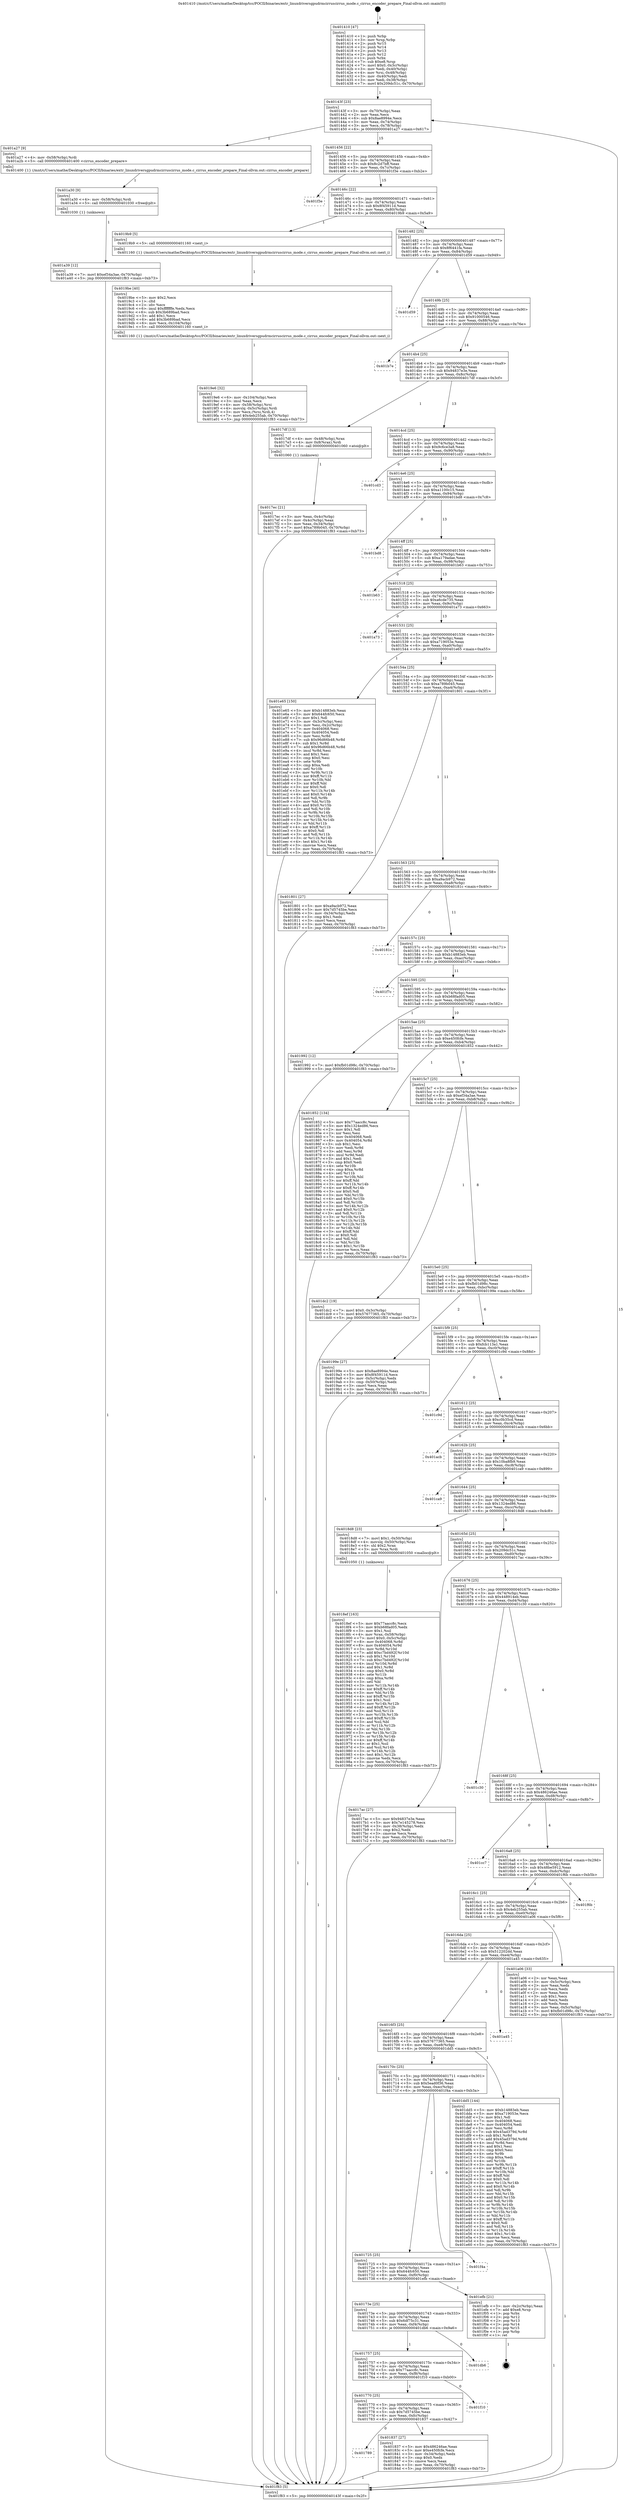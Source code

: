 digraph "0x401410" {
  label = "0x401410 (/mnt/c/Users/mathe/Desktop/tcc/POCII/binaries/extr_linuxdriversgpudrmcirruscirrus_mode.c_cirrus_encoder_prepare_Final-ollvm.out::main(0))"
  labelloc = "t"
  node[shape=record]

  Entry [label="",width=0.3,height=0.3,shape=circle,fillcolor=black,style=filled]
  "0x40143f" [label="{
     0x40143f [23]\l
     | [instrs]\l
     &nbsp;&nbsp;0x40143f \<+3\>: mov -0x70(%rbp),%eax\l
     &nbsp;&nbsp;0x401442 \<+2\>: mov %eax,%ecx\l
     &nbsp;&nbsp;0x401444 \<+6\>: sub $0x8ae8994e,%ecx\l
     &nbsp;&nbsp;0x40144a \<+3\>: mov %eax,-0x74(%rbp)\l
     &nbsp;&nbsp;0x40144d \<+3\>: mov %ecx,-0x78(%rbp)\l
     &nbsp;&nbsp;0x401450 \<+6\>: je 0000000000401a27 \<main+0x617\>\l
  }"]
  "0x401a27" [label="{
     0x401a27 [9]\l
     | [instrs]\l
     &nbsp;&nbsp;0x401a27 \<+4\>: mov -0x58(%rbp),%rdi\l
     &nbsp;&nbsp;0x401a2b \<+5\>: call 0000000000401400 \<cirrus_encoder_prepare\>\l
     | [calls]\l
     &nbsp;&nbsp;0x401400 \{1\} (/mnt/c/Users/mathe/Desktop/tcc/POCII/binaries/extr_linuxdriversgpudrmcirruscirrus_mode.c_cirrus_encoder_prepare_Final-ollvm.out::cirrus_encoder_prepare)\l
  }"]
  "0x401456" [label="{
     0x401456 [22]\l
     | [instrs]\l
     &nbsp;&nbsp;0x401456 \<+5\>: jmp 000000000040145b \<main+0x4b\>\l
     &nbsp;&nbsp;0x40145b \<+3\>: mov -0x74(%rbp),%eax\l
     &nbsp;&nbsp;0x40145e \<+5\>: sub $0x8c2d7bff,%eax\l
     &nbsp;&nbsp;0x401463 \<+3\>: mov %eax,-0x7c(%rbp)\l
     &nbsp;&nbsp;0x401466 \<+6\>: je 0000000000401f3e \<main+0xb2e\>\l
  }"]
  Exit [label="",width=0.3,height=0.3,shape=circle,fillcolor=black,style=filled,peripheries=2]
  "0x401f3e" [label="{
     0x401f3e\l
  }", style=dashed]
  "0x40146c" [label="{
     0x40146c [22]\l
     | [instrs]\l
     &nbsp;&nbsp;0x40146c \<+5\>: jmp 0000000000401471 \<main+0x61\>\l
     &nbsp;&nbsp;0x401471 \<+3\>: mov -0x74(%rbp),%eax\l
     &nbsp;&nbsp;0x401474 \<+5\>: sub $0x8f45911d,%eax\l
     &nbsp;&nbsp;0x401479 \<+3\>: mov %eax,-0x80(%rbp)\l
     &nbsp;&nbsp;0x40147c \<+6\>: je 00000000004019b9 \<main+0x5a9\>\l
  }"]
  "0x401a39" [label="{
     0x401a39 [12]\l
     | [instrs]\l
     &nbsp;&nbsp;0x401a39 \<+7\>: movl $0xef34a3ae,-0x70(%rbp)\l
     &nbsp;&nbsp;0x401a40 \<+5\>: jmp 0000000000401f83 \<main+0xb73\>\l
  }"]
  "0x4019b9" [label="{
     0x4019b9 [5]\l
     | [instrs]\l
     &nbsp;&nbsp;0x4019b9 \<+5\>: call 0000000000401160 \<next_i\>\l
     | [calls]\l
     &nbsp;&nbsp;0x401160 \{1\} (/mnt/c/Users/mathe/Desktop/tcc/POCII/binaries/extr_linuxdriversgpudrmcirruscirrus_mode.c_cirrus_encoder_prepare_Final-ollvm.out::next_i)\l
  }"]
  "0x401482" [label="{
     0x401482 [25]\l
     | [instrs]\l
     &nbsp;&nbsp;0x401482 \<+5\>: jmp 0000000000401487 \<main+0x77\>\l
     &nbsp;&nbsp;0x401487 \<+3\>: mov -0x74(%rbp),%eax\l
     &nbsp;&nbsp;0x40148a \<+5\>: sub $0x8f6441fa,%eax\l
     &nbsp;&nbsp;0x40148f \<+6\>: mov %eax,-0x84(%rbp)\l
     &nbsp;&nbsp;0x401495 \<+6\>: je 0000000000401d59 \<main+0x949\>\l
  }"]
  "0x401a30" [label="{
     0x401a30 [9]\l
     | [instrs]\l
     &nbsp;&nbsp;0x401a30 \<+4\>: mov -0x58(%rbp),%rdi\l
     &nbsp;&nbsp;0x401a34 \<+5\>: call 0000000000401030 \<free@plt\>\l
     | [calls]\l
     &nbsp;&nbsp;0x401030 \{1\} (unknown)\l
  }"]
  "0x401d59" [label="{
     0x401d59\l
  }", style=dashed]
  "0x40149b" [label="{
     0x40149b [25]\l
     | [instrs]\l
     &nbsp;&nbsp;0x40149b \<+5\>: jmp 00000000004014a0 \<main+0x90\>\l
     &nbsp;&nbsp;0x4014a0 \<+3\>: mov -0x74(%rbp),%eax\l
     &nbsp;&nbsp;0x4014a3 \<+5\>: sub $0x91000546,%eax\l
     &nbsp;&nbsp;0x4014a8 \<+6\>: mov %eax,-0x88(%rbp)\l
     &nbsp;&nbsp;0x4014ae \<+6\>: je 0000000000401b7e \<main+0x76e\>\l
  }"]
  "0x4019e6" [label="{
     0x4019e6 [32]\l
     | [instrs]\l
     &nbsp;&nbsp;0x4019e6 \<+6\>: mov -0x104(%rbp),%ecx\l
     &nbsp;&nbsp;0x4019ec \<+3\>: imul %eax,%ecx\l
     &nbsp;&nbsp;0x4019ef \<+4\>: mov -0x58(%rbp),%rsi\l
     &nbsp;&nbsp;0x4019f3 \<+4\>: movslq -0x5c(%rbp),%rdi\l
     &nbsp;&nbsp;0x4019f7 \<+3\>: mov %ecx,(%rsi,%rdi,4)\l
     &nbsp;&nbsp;0x4019fa \<+7\>: movl $0x4eb255ab,-0x70(%rbp)\l
     &nbsp;&nbsp;0x401a01 \<+5\>: jmp 0000000000401f83 \<main+0xb73\>\l
  }"]
  "0x401b7e" [label="{
     0x401b7e\l
  }", style=dashed]
  "0x4014b4" [label="{
     0x4014b4 [25]\l
     | [instrs]\l
     &nbsp;&nbsp;0x4014b4 \<+5\>: jmp 00000000004014b9 \<main+0xa9\>\l
     &nbsp;&nbsp;0x4014b9 \<+3\>: mov -0x74(%rbp),%eax\l
     &nbsp;&nbsp;0x4014bc \<+5\>: sub $0x94837e3e,%eax\l
     &nbsp;&nbsp;0x4014c1 \<+6\>: mov %eax,-0x8c(%rbp)\l
     &nbsp;&nbsp;0x4014c7 \<+6\>: je 00000000004017df \<main+0x3cf\>\l
  }"]
  "0x4019be" [label="{
     0x4019be [40]\l
     | [instrs]\l
     &nbsp;&nbsp;0x4019be \<+5\>: mov $0x2,%ecx\l
     &nbsp;&nbsp;0x4019c3 \<+1\>: cltd\l
     &nbsp;&nbsp;0x4019c4 \<+2\>: idiv %ecx\l
     &nbsp;&nbsp;0x4019c6 \<+6\>: imul $0xfffffffe,%edx,%ecx\l
     &nbsp;&nbsp;0x4019cc \<+6\>: sub $0x3b689bad,%ecx\l
     &nbsp;&nbsp;0x4019d2 \<+3\>: add $0x1,%ecx\l
     &nbsp;&nbsp;0x4019d5 \<+6\>: add $0x3b689bad,%ecx\l
     &nbsp;&nbsp;0x4019db \<+6\>: mov %ecx,-0x104(%rbp)\l
     &nbsp;&nbsp;0x4019e1 \<+5\>: call 0000000000401160 \<next_i\>\l
     | [calls]\l
     &nbsp;&nbsp;0x401160 \{1\} (/mnt/c/Users/mathe/Desktop/tcc/POCII/binaries/extr_linuxdriversgpudrmcirruscirrus_mode.c_cirrus_encoder_prepare_Final-ollvm.out::next_i)\l
  }"]
  "0x4017df" [label="{
     0x4017df [13]\l
     | [instrs]\l
     &nbsp;&nbsp;0x4017df \<+4\>: mov -0x48(%rbp),%rax\l
     &nbsp;&nbsp;0x4017e3 \<+4\>: mov 0x8(%rax),%rdi\l
     &nbsp;&nbsp;0x4017e7 \<+5\>: call 0000000000401060 \<atoi@plt\>\l
     | [calls]\l
     &nbsp;&nbsp;0x401060 \{1\} (unknown)\l
  }"]
  "0x4014cd" [label="{
     0x4014cd [25]\l
     | [instrs]\l
     &nbsp;&nbsp;0x4014cd \<+5\>: jmp 00000000004014d2 \<main+0xc2\>\l
     &nbsp;&nbsp;0x4014d2 \<+3\>: mov -0x74(%rbp),%eax\l
     &nbsp;&nbsp;0x4014d5 \<+5\>: sub $0x9c6ce3a8,%eax\l
     &nbsp;&nbsp;0x4014da \<+6\>: mov %eax,-0x90(%rbp)\l
     &nbsp;&nbsp;0x4014e0 \<+6\>: je 0000000000401cd3 \<main+0x8c3\>\l
  }"]
  "0x4018ef" [label="{
     0x4018ef [163]\l
     | [instrs]\l
     &nbsp;&nbsp;0x4018ef \<+5\>: mov $0x77aacc8c,%ecx\l
     &nbsp;&nbsp;0x4018f4 \<+5\>: mov $0xb68fad05,%edx\l
     &nbsp;&nbsp;0x4018f9 \<+3\>: mov $0x1,%sil\l
     &nbsp;&nbsp;0x4018fc \<+4\>: mov %rax,-0x58(%rbp)\l
     &nbsp;&nbsp;0x401900 \<+7\>: movl $0x0,-0x5c(%rbp)\l
     &nbsp;&nbsp;0x401907 \<+8\>: mov 0x404068,%r8d\l
     &nbsp;&nbsp;0x40190f \<+8\>: mov 0x404054,%r9d\l
     &nbsp;&nbsp;0x401917 \<+3\>: mov %r8d,%r10d\l
     &nbsp;&nbsp;0x40191a \<+7\>: add $0xc7bd492f,%r10d\l
     &nbsp;&nbsp;0x401921 \<+4\>: sub $0x1,%r10d\l
     &nbsp;&nbsp;0x401925 \<+7\>: sub $0xc7bd492f,%r10d\l
     &nbsp;&nbsp;0x40192c \<+4\>: imul %r10d,%r8d\l
     &nbsp;&nbsp;0x401930 \<+4\>: and $0x1,%r8d\l
     &nbsp;&nbsp;0x401934 \<+4\>: cmp $0x0,%r8d\l
     &nbsp;&nbsp;0x401938 \<+4\>: sete %r11b\l
     &nbsp;&nbsp;0x40193c \<+4\>: cmp $0xa,%r9d\l
     &nbsp;&nbsp;0x401940 \<+3\>: setl %bl\l
     &nbsp;&nbsp;0x401943 \<+3\>: mov %r11b,%r14b\l
     &nbsp;&nbsp;0x401946 \<+4\>: xor $0xff,%r14b\l
     &nbsp;&nbsp;0x40194a \<+3\>: mov %bl,%r15b\l
     &nbsp;&nbsp;0x40194d \<+4\>: xor $0xff,%r15b\l
     &nbsp;&nbsp;0x401951 \<+4\>: xor $0x1,%sil\l
     &nbsp;&nbsp;0x401955 \<+3\>: mov %r14b,%r12b\l
     &nbsp;&nbsp;0x401958 \<+4\>: and $0xff,%r12b\l
     &nbsp;&nbsp;0x40195c \<+3\>: and %sil,%r11b\l
     &nbsp;&nbsp;0x40195f \<+3\>: mov %r15b,%r13b\l
     &nbsp;&nbsp;0x401962 \<+4\>: and $0xff,%r13b\l
     &nbsp;&nbsp;0x401966 \<+3\>: and %sil,%bl\l
     &nbsp;&nbsp;0x401969 \<+3\>: or %r11b,%r12b\l
     &nbsp;&nbsp;0x40196c \<+3\>: or %bl,%r13b\l
     &nbsp;&nbsp;0x40196f \<+3\>: xor %r13b,%r12b\l
     &nbsp;&nbsp;0x401972 \<+3\>: or %r15b,%r14b\l
     &nbsp;&nbsp;0x401975 \<+4\>: xor $0xff,%r14b\l
     &nbsp;&nbsp;0x401979 \<+4\>: or $0x1,%sil\l
     &nbsp;&nbsp;0x40197d \<+3\>: and %sil,%r14b\l
     &nbsp;&nbsp;0x401980 \<+3\>: or %r14b,%r12b\l
     &nbsp;&nbsp;0x401983 \<+4\>: test $0x1,%r12b\l
     &nbsp;&nbsp;0x401987 \<+3\>: cmovne %edx,%ecx\l
     &nbsp;&nbsp;0x40198a \<+3\>: mov %ecx,-0x70(%rbp)\l
     &nbsp;&nbsp;0x40198d \<+5\>: jmp 0000000000401f83 \<main+0xb73\>\l
  }"]
  "0x401cd3" [label="{
     0x401cd3\l
  }", style=dashed]
  "0x4014e6" [label="{
     0x4014e6 [25]\l
     | [instrs]\l
     &nbsp;&nbsp;0x4014e6 \<+5\>: jmp 00000000004014eb \<main+0xdb\>\l
     &nbsp;&nbsp;0x4014eb \<+3\>: mov -0x74(%rbp),%eax\l
     &nbsp;&nbsp;0x4014ee \<+5\>: sub $0xa1100c15,%eax\l
     &nbsp;&nbsp;0x4014f3 \<+6\>: mov %eax,-0x94(%rbp)\l
     &nbsp;&nbsp;0x4014f9 \<+6\>: je 0000000000401bd8 \<main+0x7c8\>\l
  }"]
  "0x401789" [label="{
     0x401789\l
  }", style=dashed]
  "0x401bd8" [label="{
     0x401bd8\l
  }", style=dashed]
  "0x4014ff" [label="{
     0x4014ff [25]\l
     | [instrs]\l
     &nbsp;&nbsp;0x4014ff \<+5\>: jmp 0000000000401504 \<main+0xf4\>\l
     &nbsp;&nbsp;0x401504 \<+3\>: mov -0x74(%rbp),%eax\l
     &nbsp;&nbsp;0x401507 \<+5\>: sub $0xa179adae,%eax\l
     &nbsp;&nbsp;0x40150c \<+6\>: mov %eax,-0x98(%rbp)\l
     &nbsp;&nbsp;0x401512 \<+6\>: je 0000000000401b63 \<main+0x753\>\l
  }"]
  "0x401837" [label="{
     0x401837 [27]\l
     | [instrs]\l
     &nbsp;&nbsp;0x401837 \<+5\>: mov $0x486246ae,%eax\l
     &nbsp;&nbsp;0x40183c \<+5\>: mov $0xe450fcfe,%ecx\l
     &nbsp;&nbsp;0x401841 \<+3\>: mov -0x34(%rbp),%edx\l
     &nbsp;&nbsp;0x401844 \<+3\>: cmp $0x0,%edx\l
     &nbsp;&nbsp;0x401847 \<+3\>: cmove %ecx,%eax\l
     &nbsp;&nbsp;0x40184a \<+3\>: mov %eax,-0x70(%rbp)\l
     &nbsp;&nbsp;0x40184d \<+5\>: jmp 0000000000401f83 \<main+0xb73\>\l
  }"]
  "0x401b63" [label="{
     0x401b63\l
  }", style=dashed]
  "0x401518" [label="{
     0x401518 [25]\l
     | [instrs]\l
     &nbsp;&nbsp;0x401518 \<+5\>: jmp 000000000040151d \<main+0x10d\>\l
     &nbsp;&nbsp;0x40151d \<+3\>: mov -0x74(%rbp),%eax\l
     &nbsp;&nbsp;0x401520 \<+5\>: sub $0xa6cde735,%eax\l
     &nbsp;&nbsp;0x401525 \<+6\>: mov %eax,-0x9c(%rbp)\l
     &nbsp;&nbsp;0x40152b \<+6\>: je 0000000000401a73 \<main+0x663\>\l
  }"]
  "0x401770" [label="{
     0x401770 [25]\l
     | [instrs]\l
     &nbsp;&nbsp;0x401770 \<+5\>: jmp 0000000000401775 \<main+0x365\>\l
     &nbsp;&nbsp;0x401775 \<+3\>: mov -0x74(%rbp),%eax\l
     &nbsp;&nbsp;0x401778 \<+5\>: sub $0x7d5745be,%eax\l
     &nbsp;&nbsp;0x40177d \<+6\>: mov %eax,-0xfc(%rbp)\l
     &nbsp;&nbsp;0x401783 \<+6\>: je 0000000000401837 \<main+0x427\>\l
  }"]
  "0x401a73" [label="{
     0x401a73\l
  }", style=dashed]
  "0x401531" [label="{
     0x401531 [25]\l
     | [instrs]\l
     &nbsp;&nbsp;0x401531 \<+5\>: jmp 0000000000401536 \<main+0x126\>\l
     &nbsp;&nbsp;0x401536 \<+3\>: mov -0x74(%rbp),%eax\l
     &nbsp;&nbsp;0x401539 \<+5\>: sub $0xa719053e,%eax\l
     &nbsp;&nbsp;0x40153e \<+6\>: mov %eax,-0xa0(%rbp)\l
     &nbsp;&nbsp;0x401544 \<+6\>: je 0000000000401e65 \<main+0xa55\>\l
  }"]
  "0x401f10" [label="{
     0x401f10\l
  }", style=dashed]
  "0x401e65" [label="{
     0x401e65 [150]\l
     | [instrs]\l
     &nbsp;&nbsp;0x401e65 \<+5\>: mov $0xb14883eb,%eax\l
     &nbsp;&nbsp;0x401e6a \<+5\>: mov $0x644fc650,%ecx\l
     &nbsp;&nbsp;0x401e6f \<+2\>: mov $0x1,%dl\l
     &nbsp;&nbsp;0x401e71 \<+3\>: mov -0x3c(%rbp),%esi\l
     &nbsp;&nbsp;0x401e74 \<+3\>: mov %esi,-0x2c(%rbp)\l
     &nbsp;&nbsp;0x401e77 \<+7\>: mov 0x404068,%esi\l
     &nbsp;&nbsp;0x401e7e \<+7\>: mov 0x404054,%edi\l
     &nbsp;&nbsp;0x401e85 \<+3\>: mov %esi,%r8d\l
     &nbsp;&nbsp;0x401e88 \<+7\>: sub $0x96d66b48,%r8d\l
     &nbsp;&nbsp;0x401e8f \<+4\>: sub $0x1,%r8d\l
     &nbsp;&nbsp;0x401e93 \<+7\>: add $0x96d66b48,%r8d\l
     &nbsp;&nbsp;0x401e9a \<+4\>: imul %r8d,%esi\l
     &nbsp;&nbsp;0x401e9e \<+3\>: and $0x1,%esi\l
     &nbsp;&nbsp;0x401ea1 \<+3\>: cmp $0x0,%esi\l
     &nbsp;&nbsp;0x401ea4 \<+4\>: sete %r9b\l
     &nbsp;&nbsp;0x401ea8 \<+3\>: cmp $0xa,%edi\l
     &nbsp;&nbsp;0x401eab \<+4\>: setl %r10b\l
     &nbsp;&nbsp;0x401eaf \<+3\>: mov %r9b,%r11b\l
     &nbsp;&nbsp;0x401eb2 \<+4\>: xor $0xff,%r11b\l
     &nbsp;&nbsp;0x401eb6 \<+3\>: mov %r10b,%bl\l
     &nbsp;&nbsp;0x401eb9 \<+3\>: xor $0xff,%bl\l
     &nbsp;&nbsp;0x401ebc \<+3\>: xor $0x0,%dl\l
     &nbsp;&nbsp;0x401ebf \<+3\>: mov %r11b,%r14b\l
     &nbsp;&nbsp;0x401ec2 \<+4\>: and $0x0,%r14b\l
     &nbsp;&nbsp;0x401ec6 \<+3\>: and %dl,%r9b\l
     &nbsp;&nbsp;0x401ec9 \<+3\>: mov %bl,%r15b\l
     &nbsp;&nbsp;0x401ecc \<+4\>: and $0x0,%r15b\l
     &nbsp;&nbsp;0x401ed0 \<+3\>: and %dl,%r10b\l
     &nbsp;&nbsp;0x401ed3 \<+3\>: or %r9b,%r14b\l
     &nbsp;&nbsp;0x401ed6 \<+3\>: or %r10b,%r15b\l
     &nbsp;&nbsp;0x401ed9 \<+3\>: xor %r15b,%r14b\l
     &nbsp;&nbsp;0x401edc \<+3\>: or %bl,%r11b\l
     &nbsp;&nbsp;0x401edf \<+4\>: xor $0xff,%r11b\l
     &nbsp;&nbsp;0x401ee3 \<+3\>: or $0x0,%dl\l
     &nbsp;&nbsp;0x401ee6 \<+3\>: and %dl,%r11b\l
     &nbsp;&nbsp;0x401ee9 \<+3\>: or %r11b,%r14b\l
     &nbsp;&nbsp;0x401eec \<+4\>: test $0x1,%r14b\l
     &nbsp;&nbsp;0x401ef0 \<+3\>: cmovne %ecx,%eax\l
     &nbsp;&nbsp;0x401ef3 \<+3\>: mov %eax,-0x70(%rbp)\l
     &nbsp;&nbsp;0x401ef6 \<+5\>: jmp 0000000000401f83 \<main+0xb73\>\l
  }"]
  "0x40154a" [label="{
     0x40154a [25]\l
     | [instrs]\l
     &nbsp;&nbsp;0x40154a \<+5\>: jmp 000000000040154f \<main+0x13f\>\l
     &nbsp;&nbsp;0x40154f \<+3\>: mov -0x74(%rbp),%eax\l
     &nbsp;&nbsp;0x401552 \<+5\>: sub $0xa789b045,%eax\l
     &nbsp;&nbsp;0x401557 \<+6\>: mov %eax,-0xa4(%rbp)\l
     &nbsp;&nbsp;0x40155d \<+6\>: je 0000000000401801 \<main+0x3f1\>\l
  }"]
  "0x401757" [label="{
     0x401757 [25]\l
     | [instrs]\l
     &nbsp;&nbsp;0x401757 \<+5\>: jmp 000000000040175c \<main+0x34c\>\l
     &nbsp;&nbsp;0x40175c \<+3\>: mov -0x74(%rbp),%eax\l
     &nbsp;&nbsp;0x40175f \<+5\>: sub $0x77aacc8c,%eax\l
     &nbsp;&nbsp;0x401764 \<+6\>: mov %eax,-0xf8(%rbp)\l
     &nbsp;&nbsp;0x40176a \<+6\>: je 0000000000401f10 \<main+0xb00\>\l
  }"]
  "0x401801" [label="{
     0x401801 [27]\l
     | [instrs]\l
     &nbsp;&nbsp;0x401801 \<+5\>: mov $0xa9acb972,%eax\l
     &nbsp;&nbsp;0x401806 \<+5\>: mov $0x7d5745be,%ecx\l
     &nbsp;&nbsp;0x40180b \<+3\>: mov -0x34(%rbp),%edx\l
     &nbsp;&nbsp;0x40180e \<+3\>: cmp $0x1,%edx\l
     &nbsp;&nbsp;0x401811 \<+3\>: cmovl %ecx,%eax\l
     &nbsp;&nbsp;0x401814 \<+3\>: mov %eax,-0x70(%rbp)\l
     &nbsp;&nbsp;0x401817 \<+5\>: jmp 0000000000401f83 \<main+0xb73\>\l
  }"]
  "0x401563" [label="{
     0x401563 [25]\l
     | [instrs]\l
     &nbsp;&nbsp;0x401563 \<+5\>: jmp 0000000000401568 \<main+0x158\>\l
     &nbsp;&nbsp;0x401568 \<+3\>: mov -0x74(%rbp),%eax\l
     &nbsp;&nbsp;0x40156b \<+5\>: sub $0xa9acb972,%eax\l
     &nbsp;&nbsp;0x401570 \<+6\>: mov %eax,-0xa8(%rbp)\l
     &nbsp;&nbsp;0x401576 \<+6\>: je 000000000040181c \<main+0x40c\>\l
  }"]
  "0x401db6" [label="{
     0x401db6\l
  }", style=dashed]
  "0x40181c" [label="{
     0x40181c\l
  }", style=dashed]
  "0x40157c" [label="{
     0x40157c [25]\l
     | [instrs]\l
     &nbsp;&nbsp;0x40157c \<+5\>: jmp 0000000000401581 \<main+0x171\>\l
     &nbsp;&nbsp;0x401581 \<+3\>: mov -0x74(%rbp),%eax\l
     &nbsp;&nbsp;0x401584 \<+5\>: sub $0xb14883eb,%eax\l
     &nbsp;&nbsp;0x401589 \<+6\>: mov %eax,-0xac(%rbp)\l
     &nbsp;&nbsp;0x40158f \<+6\>: je 0000000000401f7c \<main+0xb6c\>\l
  }"]
  "0x40173e" [label="{
     0x40173e [25]\l
     | [instrs]\l
     &nbsp;&nbsp;0x40173e \<+5\>: jmp 0000000000401743 \<main+0x333\>\l
     &nbsp;&nbsp;0x401743 \<+3\>: mov -0x74(%rbp),%eax\l
     &nbsp;&nbsp;0x401746 \<+5\>: sub $0x6df75c31,%eax\l
     &nbsp;&nbsp;0x40174b \<+6\>: mov %eax,-0xf4(%rbp)\l
     &nbsp;&nbsp;0x401751 \<+6\>: je 0000000000401db6 \<main+0x9a6\>\l
  }"]
  "0x401f7c" [label="{
     0x401f7c\l
  }", style=dashed]
  "0x401595" [label="{
     0x401595 [25]\l
     | [instrs]\l
     &nbsp;&nbsp;0x401595 \<+5\>: jmp 000000000040159a \<main+0x18a\>\l
     &nbsp;&nbsp;0x40159a \<+3\>: mov -0x74(%rbp),%eax\l
     &nbsp;&nbsp;0x40159d \<+5\>: sub $0xb68fad05,%eax\l
     &nbsp;&nbsp;0x4015a2 \<+6\>: mov %eax,-0xb0(%rbp)\l
     &nbsp;&nbsp;0x4015a8 \<+6\>: je 0000000000401992 \<main+0x582\>\l
  }"]
  "0x401efb" [label="{
     0x401efb [21]\l
     | [instrs]\l
     &nbsp;&nbsp;0x401efb \<+3\>: mov -0x2c(%rbp),%eax\l
     &nbsp;&nbsp;0x401efe \<+7\>: add $0xe8,%rsp\l
     &nbsp;&nbsp;0x401f05 \<+1\>: pop %rbx\l
     &nbsp;&nbsp;0x401f06 \<+2\>: pop %r12\l
     &nbsp;&nbsp;0x401f08 \<+2\>: pop %r13\l
     &nbsp;&nbsp;0x401f0a \<+2\>: pop %r14\l
     &nbsp;&nbsp;0x401f0c \<+2\>: pop %r15\l
     &nbsp;&nbsp;0x401f0e \<+1\>: pop %rbp\l
     &nbsp;&nbsp;0x401f0f \<+1\>: ret\l
  }"]
  "0x401992" [label="{
     0x401992 [12]\l
     | [instrs]\l
     &nbsp;&nbsp;0x401992 \<+7\>: movl $0xfb01d98c,-0x70(%rbp)\l
     &nbsp;&nbsp;0x401999 \<+5\>: jmp 0000000000401f83 \<main+0xb73\>\l
  }"]
  "0x4015ae" [label="{
     0x4015ae [25]\l
     | [instrs]\l
     &nbsp;&nbsp;0x4015ae \<+5\>: jmp 00000000004015b3 \<main+0x1a3\>\l
     &nbsp;&nbsp;0x4015b3 \<+3\>: mov -0x74(%rbp),%eax\l
     &nbsp;&nbsp;0x4015b6 \<+5\>: sub $0xe450fcfe,%eax\l
     &nbsp;&nbsp;0x4015bb \<+6\>: mov %eax,-0xb4(%rbp)\l
     &nbsp;&nbsp;0x4015c1 \<+6\>: je 0000000000401852 \<main+0x442\>\l
  }"]
  "0x401725" [label="{
     0x401725 [25]\l
     | [instrs]\l
     &nbsp;&nbsp;0x401725 \<+5\>: jmp 000000000040172a \<main+0x31a\>\l
     &nbsp;&nbsp;0x40172a \<+3\>: mov -0x74(%rbp),%eax\l
     &nbsp;&nbsp;0x40172d \<+5\>: sub $0x644fc650,%eax\l
     &nbsp;&nbsp;0x401732 \<+6\>: mov %eax,-0xf0(%rbp)\l
     &nbsp;&nbsp;0x401738 \<+6\>: je 0000000000401efb \<main+0xaeb\>\l
  }"]
  "0x401852" [label="{
     0x401852 [134]\l
     | [instrs]\l
     &nbsp;&nbsp;0x401852 \<+5\>: mov $0x77aacc8c,%eax\l
     &nbsp;&nbsp;0x401857 \<+5\>: mov $0x1324ed86,%ecx\l
     &nbsp;&nbsp;0x40185c \<+2\>: mov $0x1,%dl\l
     &nbsp;&nbsp;0x40185e \<+2\>: xor %esi,%esi\l
     &nbsp;&nbsp;0x401860 \<+7\>: mov 0x404068,%edi\l
     &nbsp;&nbsp;0x401867 \<+8\>: mov 0x404054,%r8d\l
     &nbsp;&nbsp;0x40186f \<+3\>: sub $0x1,%esi\l
     &nbsp;&nbsp;0x401872 \<+3\>: mov %edi,%r9d\l
     &nbsp;&nbsp;0x401875 \<+3\>: add %esi,%r9d\l
     &nbsp;&nbsp;0x401878 \<+4\>: imul %r9d,%edi\l
     &nbsp;&nbsp;0x40187c \<+3\>: and $0x1,%edi\l
     &nbsp;&nbsp;0x40187f \<+3\>: cmp $0x0,%edi\l
     &nbsp;&nbsp;0x401882 \<+4\>: sete %r10b\l
     &nbsp;&nbsp;0x401886 \<+4\>: cmp $0xa,%r8d\l
     &nbsp;&nbsp;0x40188a \<+4\>: setl %r11b\l
     &nbsp;&nbsp;0x40188e \<+3\>: mov %r10b,%bl\l
     &nbsp;&nbsp;0x401891 \<+3\>: xor $0xff,%bl\l
     &nbsp;&nbsp;0x401894 \<+3\>: mov %r11b,%r14b\l
     &nbsp;&nbsp;0x401897 \<+4\>: xor $0xff,%r14b\l
     &nbsp;&nbsp;0x40189b \<+3\>: xor $0x0,%dl\l
     &nbsp;&nbsp;0x40189e \<+3\>: mov %bl,%r15b\l
     &nbsp;&nbsp;0x4018a1 \<+4\>: and $0x0,%r15b\l
     &nbsp;&nbsp;0x4018a5 \<+3\>: and %dl,%r10b\l
     &nbsp;&nbsp;0x4018a8 \<+3\>: mov %r14b,%r12b\l
     &nbsp;&nbsp;0x4018ab \<+4\>: and $0x0,%r12b\l
     &nbsp;&nbsp;0x4018af \<+3\>: and %dl,%r11b\l
     &nbsp;&nbsp;0x4018b2 \<+3\>: or %r10b,%r15b\l
     &nbsp;&nbsp;0x4018b5 \<+3\>: or %r11b,%r12b\l
     &nbsp;&nbsp;0x4018b8 \<+3\>: xor %r12b,%r15b\l
     &nbsp;&nbsp;0x4018bb \<+3\>: or %r14b,%bl\l
     &nbsp;&nbsp;0x4018be \<+3\>: xor $0xff,%bl\l
     &nbsp;&nbsp;0x4018c1 \<+3\>: or $0x0,%dl\l
     &nbsp;&nbsp;0x4018c4 \<+2\>: and %dl,%bl\l
     &nbsp;&nbsp;0x4018c6 \<+3\>: or %bl,%r15b\l
     &nbsp;&nbsp;0x4018c9 \<+4\>: test $0x1,%r15b\l
     &nbsp;&nbsp;0x4018cd \<+3\>: cmovne %ecx,%eax\l
     &nbsp;&nbsp;0x4018d0 \<+3\>: mov %eax,-0x70(%rbp)\l
     &nbsp;&nbsp;0x4018d3 \<+5\>: jmp 0000000000401f83 \<main+0xb73\>\l
  }"]
  "0x4015c7" [label="{
     0x4015c7 [25]\l
     | [instrs]\l
     &nbsp;&nbsp;0x4015c7 \<+5\>: jmp 00000000004015cc \<main+0x1bc\>\l
     &nbsp;&nbsp;0x4015cc \<+3\>: mov -0x74(%rbp),%eax\l
     &nbsp;&nbsp;0x4015cf \<+5\>: sub $0xef34a3ae,%eax\l
     &nbsp;&nbsp;0x4015d4 \<+6\>: mov %eax,-0xb8(%rbp)\l
     &nbsp;&nbsp;0x4015da \<+6\>: je 0000000000401dc2 \<main+0x9b2\>\l
  }"]
  "0x401f4a" [label="{
     0x401f4a\l
  }", style=dashed]
  "0x401dc2" [label="{
     0x401dc2 [19]\l
     | [instrs]\l
     &nbsp;&nbsp;0x401dc2 \<+7\>: movl $0x0,-0x3c(%rbp)\l
     &nbsp;&nbsp;0x401dc9 \<+7\>: movl $0x57677365,-0x70(%rbp)\l
     &nbsp;&nbsp;0x401dd0 \<+5\>: jmp 0000000000401f83 \<main+0xb73\>\l
  }"]
  "0x4015e0" [label="{
     0x4015e0 [25]\l
     | [instrs]\l
     &nbsp;&nbsp;0x4015e0 \<+5\>: jmp 00000000004015e5 \<main+0x1d5\>\l
     &nbsp;&nbsp;0x4015e5 \<+3\>: mov -0x74(%rbp),%eax\l
     &nbsp;&nbsp;0x4015e8 \<+5\>: sub $0xfb01d98c,%eax\l
     &nbsp;&nbsp;0x4015ed \<+6\>: mov %eax,-0xbc(%rbp)\l
     &nbsp;&nbsp;0x4015f3 \<+6\>: je 000000000040199e \<main+0x58e\>\l
  }"]
  "0x40170c" [label="{
     0x40170c [25]\l
     | [instrs]\l
     &nbsp;&nbsp;0x40170c \<+5\>: jmp 0000000000401711 \<main+0x301\>\l
     &nbsp;&nbsp;0x401711 \<+3\>: mov -0x74(%rbp),%eax\l
     &nbsp;&nbsp;0x401714 \<+5\>: sub $0x5ead0f36,%eax\l
     &nbsp;&nbsp;0x401719 \<+6\>: mov %eax,-0xec(%rbp)\l
     &nbsp;&nbsp;0x40171f \<+6\>: je 0000000000401f4a \<main+0xb3a\>\l
  }"]
  "0x40199e" [label="{
     0x40199e [27]\l
     | [instrs]\l
     &nbsp;&nbsp;0x40199e \<+5\>: mov $0x8ae8994e,%eax\l
     &nbsp;&nbsp;0x4019a3 \<+5\>: mov $0x8f45911d,%ecx\l
     &nbsp;&nbsp;0x4019a8 \<+3\>: mov -0x5c(%rbp),%edx\l
     &nbsp;&nbsp;0x4019ab \<+3\>: cmp -0x50(%rbp),%edx\l
     &nbsp;&nbsp;0x4019ae \<+3\>: cmovl %ecx,%eax\l
     &nbsp;&nbsp;0x4019b1 \<+3\>: mov %eax,-0x70(%rbp)\l
     &nbsp;&nbsp;0x4019b4 \<+5\>: jmp 0000000000401f83 \<main+0xb73\>\l
  }"]
  "0x4015f9" [label="{
     0x4015f9 [25]\l
     | [instrs]\l
     &nbsp;&nbsp;0x4015f9 \<+5\>: jmp 00000000004015fe \<main+0x1ee\>\l
     &nbsp;&nbsp;0x4015fe \<+3\>: mov -0x74(%rbp),%eax\l
     &nbsp;&nbsp;0x401601 \<+5\>: sub $0xfcb113a1,%eax\l
     &nbsp;&nbsp;0x401606 \<+6\>: mov %eax,-0xc0(%rbp)\l
     &nbsp;&nbsp;0x40160c \<+6\>: je 0000000000401c9d \<main+0x88d\>\l
  }"]
  "0x401dd5" [label="{
     0x401dd5 [144]\l
     | [instrs]\l
     &nbsp;&nbsp;0x401dd5 \<+5\>: mov $0xb14883eb,%eax\l
     &nbsp;&nbsp;0x401dda \<+5\>: mov $0xa719053e,%ecx\l
     &nbsp;&nbsp;0x401ddf \<+2\>: mov $0x1,%dl\l
     &nbsp;&nbsp;0x401de1 \<+7\>: mov 0x404068,%esi\l
     &nbsp;&nbsp;0x401de8 \<+7\>: mov 0x404054,%edi\l
     &nbsp;&nbsp;0x401def \<+3\>: mov %esi,%r8d\l
     &nbsp;&nbsp;0x401df2 \<+7\>: sub $0x45ad379d,%r8d\l
     &nbsp;&nbsp;0x401df9 \<+4\>: sub $0x1,%r8d\l
     &nbsp;&nbsp;0x401dfd \<+7\>: add $0x45ad379d,%r8d\l
     &nbsp;&nbsp;0x401e04 \<+4\>: imul %r8d,%esi\l
     &nbsp;&nbsp;0x401e08 \<+3\>: and $0x1,%esi\l
     &nbsp;&nbsp;0x401e0b \<+3\>: cmp $0x0,%esi\l
     &nbsp;&nbsp;0x401e0e \<+4\>: sete %r9b\l
     &nbsp;&nbsp;0x401e12 \<+3\>: cmp $0xa,%edi\l
     &nbsp;&nbsp;0x401e15 \<+4\>: setl %r10b\l
     &nbsp;&nbsp;0x401e19 \<+3\>: mov %r9b,%r11b\l
     &nbsp;&nbsp;0x401e1c \<+4\>: xor $0xff,%r11b\l
     &nbsp;&nbsp;0x401e20 \<+3\>: mov %r10b,%bl\l
     &nbsp;&nbsp;0x401e23 \<+3\>: xor $0xff,%bl\l
     &nbsp;&nbsp;0x401e26 \<+3\>: xor $0x0,%dl\l
     &nbsp;&nbsp;0x401e29 \<+3\>: mov %r11b,%r14b\l
     &nbsp;&nbsp;0x401e2c \<+4\>: and $0x0,%r14b\l
     &nbsp;&nbsp;0x401e30 \<+3\>: and %dl,%r9b\l
     &nbsp;&nbsp;0x401e33 \<+3\>: mov %bl,%r15b\l
     &nbsp;&nbsp;0x401e36 \<+4\>: and $0x0,%r15b\l
     &nbsp;&nbsp;0x401e3a \<+3\>: and %dl,%r10b\l
     &nbsp;&nbsp;0x401e3d \<+3\>: or %r9b,%r14b\l
     &nbsp;&nbsp;0x401e40 \<+3\>: or %r10b,%r15b\l
     &nbsp;&nbsp;0x401e43 \<+3\>: xor %r15b,%r14b\l
     &nbsp;&nbsp;0x401e46 \<+3\>: or %bl,%r11b\l
     &nbsp;&nbsp;0x401e49 \<+4\>: xor $0xff,%r11b\l
     &nbsp;&nbsp;0x401e4d \<+3\>: or $0x0,%dl\l
     &nbsp;&nbsp;0x401e50 \<+3\>: and %dl,%r11b\l
     &nbsp;&nbsp;0x401e53 \<+3\>: or %r11b,%r14b\l
     &nbsp;&nbsp;0x401e56 \<+4\>: test $0x1,%r14b\l
     &nbsp;&nbsp;0x401e5a \<+3\>: cmovne %ecx,%eax\l
     &nbsp;&nbsp;0x401e5d \<+3\>: mov %eax,-0x70(%rbp)\l
     &nbsp;&nbsp;0x401e60 \<+5\>: jmp 0000000000401f83 \<main+0xb73\>\l
  }"]
  "0x401c9d" [label="{
     0x401c9d\l
  }", style=dashed]
  "0x401612" [label="{
     0x401612 [25]\l
     | [instrs]\l
     &nbsp;&nbsp;0x401612 \<+5\>: jmp 0000000000401617 \<main+0x207\>\l
     &nbsp;&nbsp;0x401617 \<+3\>: mov -0x74(%rbp),%eax\l
     &nbsp;&nbsp;0x40161a \<+5\>: sub $0xc0b35cd,%eax\l
     &nbsp;&nbsp;0x40161f \<+6\>: mov %eax,-0xc4(%rbp)\l
     &nbsp;&nbsp;0x401625 \<+6\>: je 0000000000401acb \<main+0x6bb\>\l
  }"]
  "0x4016f3" [label="{
     0x4016f3 [25]\l
     | [instrs]\l
     &nbsp;&nbsp;0x4016f3 \<+5\>: jmp 00000000004016f8 \<main+0x2e8\>\l
     &nbsp;&nbsp;0x4016f8 \<+3\>: mov -0x74(%rbp),%eax\l
     &nbsp;&nbsp;0x4016fb \<+5\>: sub $0x57677365,%eax\l
     &nbsp;&nbsp;0x401700 \<+6\>: mov %eax,-0xe8(%rbp)\l
     &nbsp;&nbsp;0x401706 \<+6\>: je 0000000000401dd5 \<main+0x9c5\>\l
  }"]
  "0x401acb" [label="{
     0x401acb\l
  }", style=dashed]
  "0x40162b" [label="{
     0x40162b [25]\l
     | [instrs]\l
     &nbsp;&nbsp;0x40162b \<+5\>: jmp 0000000000401630 \<main+0x220\>\l
     &nbsp;&nbsp;0x401630 \<+3\>: mov -0x74(%rbp),%eax\l
     &nbsp;&nbsp;0x401633 \<+5\>: sub $0x10ba8fb9,%eax\l
     &nbsp;&nbsp;0x401638 \<+6\>: mov %eax,-0xc8(%rbp)\l
     &nbsp;&nbsp;0x40163e \<+6\>: je 0000000000401ca9 \<main+0x899\>\l
  }"]
  "0x401a45" [label="{
     0x401a45\l
  }", style=dashed]
  "0x401ca9" [label="{
     0x401ca9\l
  }", style=dashed]
  "0x401644" [label="{
     0x401644 [25]\l
     | [instrs]\l
     &nbsp;&nbsp;0x401644 \<+5\>: jmp 0000000000401649 \<main+0x239\>\l
     &nbsp;&nbsp;0x401649 \<+3\>: mov -0x74(%rbp),%eax\l
     &nbsp;&nbsp;0x40164c \<+5\>: sub $0x1324ed86,%eax\l
     &nbsp;&nbsp;0x401651 \<+6\>: mov %eax,-0xcc(%rbp)\l
     &nbsp;&nbsp;0x401657 \<+6\>: je 00000000004018d8 \<main+0x4c8\>\l
  }"]
  "0x4016da" [label="{
     0x4016da [25]\l
     | [instrs]\l
     &nbsp;&nbsp;0x4016da \<+5\>: jmp 00000000004016df \<main+0x2cf\>\l
     &nbsp;&nbsp;0x4016df \<+3\>: mov -0x74(%rbp),%eax\l
     &nbsp;&nbsp;0x4016e2 \<+5\>: sub $0x512202dd,%eax\l
     &nbsp;&nbsp;0x4016e7 \<+6\>: mov %eax,-0xe4(%rbp)\l
     &nbsp;&nbsp;0x4016ed \<+6\>: je 0000000000401a45 \<main+0x635\>\l
  }"]
  "0x4018d8" [label="{
     0x4018d8 [23]\l
     | [instrs]\l
     &nbsp;&nbsp;0x4018d8 \<+7\>: movl $0x1,-0x50(%rbp)\l
     &nbsp;&nbsp;0x4018df \<+4\>: movslq -0x50(%rbp),%rax\l
     &nbsp;&nbsp;0x4018e3 \<+4\>: shl $0x2,%rax\l
     &nbsp;&nbsp;0x4018e7 \<+3\>: mov %rax,%rdi\l
     &nbsp;&nbsp;0x4018ea \<+5\>: call 0000000000401050 \<malloc@plt\>\l
     | [calls]\l
     &nbsp;&nbsp;0x401050 \{1\} (unknown)\l
  }"]
  "0x40165d" [label="{
     0x40165d [25]\l
     | [instrs]\l
     &nbsp;&nbsp;0x40165d \<+5\>: jmp 0000000000401662 \<main+0x252\>\l
     &nbsp;&nbsp;0x401662 \<+3\>: mov -0x74(%rbp),%eax\l
     &nbsp;&nbsp;0x401665 \<+5\>: sub $0x209dc51c,%eax\l
     &nbsp;&nbsp;0x40166a \<+6\>: mov %eax,-0xd0(%rbp)\l
     &nbsp;&nbsp;0x401670 \<+6\>: je 00000000004017ac \<main+0x39c\>\l
  }"]
  "0x401a06" [label="{
     0x401a06 [33]\l
     | [instrs]\l
     &nbsp;&nbsp;0x401a06 \<+2\>: xor %eax,%eax\l
     &nbsp;&nbsp;0x401a08 \<+3\>: mov -0x5c(%rbp),%ecx\l
     &nbsp;&nbsp;0x401a0b \<+2\>: mov %eax,%edx\l
     &nbsp;&nbsp;0x401a0d \<+2\>: sub %ecx,%edx\l
     &nbsp;&nbsp;0x401a0f \<+2\>: mov %eax,%ecx\l
     &nbsp;&nbsp;0x401a11 \<+3\>: sub $0x1,%ecx\l
     &nbsp;&nbsp;0x401a14 \<+2\>: add %ecx,%edx\l
     &nbsp;&nbsp;0x401a16 \<+2\>: sub %edx,%eax\l
     &nbsp;&nbsp;0x401a18 \<+3\>: mov %eax,-0x5c(%rbp)\l
     &nbsp;&nbsp;0x401a1b \<+7\>: movl $0xfb01d98c,-0x70(%rbp)\l
     &nbsp;&nbsp;0x401a22 \<+5\>: jmp 0000000000401f83 \<main+0xb73\>\l
  }"]
  "0x4017ac" [label="{
     0x4017ac [27]\l
     | [instrs]\l
     &nbsp;&nbsp;0x4017ac \<+5\>: mov $0x94837e3e,%eax\l
     &nbsp;&nbsp;0x4017b1 \<+5\>: mov $0x7e145278,%ecx\l
     &nbsp;&nbsp;0x4017b6 \<+3\>: mov -0x38(%rbp),%edx\l
     &nbsp;&nbsp;0x4017b9 \<+3\>: cmp $0x2,%edx\l
     &nbsp;&nbsp;0x4017bc \<+3\>: cmovne %ecx,%eax\l
     &nbsp;&nbsp;0x4017bf \<+3\>: mov %eax,-0x70(%rbp)\l
     &nbsp;&nbsp;0x4017c2 \<+5\>: jmp 0000000000401f83 \<main+0xb73\>\l
  }"]
  "0x401676" [label="{
     0x401676 [25]\l
     | [instrs]\l
     &nbsp;&nbsp;0x401676 \<+5\>: jmp 000000000040167b \<main+0x26b\>\l
     &nbsp;&nbsp;0x40167b \<+3\>: mov -0x74(%rbp),%eax\l
     &nbsp;&nbsp;0x40167e \<+5\>: sub $0x448914eb,%eax\l
     &nbsp;&nbsp;0x401683 \<+6\>: mov %eax,-0xd4(%rbp)\l
     &nbsp;&nbsp;0x401689 \<+6\>: je 0000000000401c30 \<main+0x820\>\l
  }"]
  "0x401f83" [label="{
     0x401f83 [5]\l
     | [instrs]\l
     &nbsp;&nbsp;0x401f83 \<+5\>: jmp 000000000040143f \<main+0x2f\>\l
  }"]
  "0x401410" [label="{
     0x401410 [47]\l
     | [instrs]\l
     &nbsp;&nbsp;0x401410 \<+1\>: push %rbp\l
     &nbsp;&nbsp;0x401411 \<+3\>: mov %rsp,%rbp\l
     &nbsp;&nbsp;0x401414 \<+2\>: push %r15\l
     &nbsp;&nbsp;0x401416 \<+2\>: push %r14\l
     &nbsp;&nbsp;0x401418 \<+2\>: push %r13\l
     &nbsp;&nbsp;0x40141a \<+2\>: push %r12\l
     &nbsp;&nbsp;0x40141c \<+1\>: push %rbx\l
     &nbsp;&nbsp;0x40141d \<+7\>: sub $0xe8,%rsp\l
     &nbsp;&nbsp;0x401424 \<+7\>: movl $0x0,-0x3c(%rbp)\l
     &nbsp;&nbsp;0x40142b \<+3\>: mov %edi,-0x40(%rbp)\l
     &nbsp;&nbsp;0x40142e \<+4\>: mov %rsi,-0x48(%rbp)\l
     &nbsp;&nbsp;0x401432 \<+3\>: mov -0x40(%rbp),%edi\l
     &nbsp;&nbsp;0x401435 \<+3\>: mov %edi,-0x38(%rbp)\l
     &nbsp;&nbsp;0x401438 \<+7\>: movl $0x209dc51c,-0x70(%rbp)\l
  }"]
  "0x4017ec" [label="{
     0x4017ec [21]\l
     | [instrs]\l
     &nbsp;&nbsp;0x4017ec \<+3\>: mov %eax,-0x4c(%rbp)\l
     &nbsp;&nbsp;0x4017ef \<+3\>: mov -0x4c(%rbp),%eax\l
     &nbsp;&nbsp;0x4017f2 \<+3\>: mov %eax,-0x34(%rbp)\l
     &nbsp;&nbsp;0x4017f5 \<+7\>: movl $0xa789b045,-0x70(%rbp)\l
     &nbsp;&nbsp;0x4017fc \<+5\>: jmp 0000000000401f83 \<main+0xb73\>\l
  }"]
  "0x4016c1" [label="{
     0x4016c1 [25]\l
     | [instrs]\l
     &nbsp;&nbsp;0x4016c1 \<+5\>: jmp 00000000004016c6 \<main+0x2b6\>\l
     &nbsp;&nbsp;0x4016c6 \<+3\>: mov -0x74(%rbp),%eax\l
     &nbsp;&nbsp;0x4016c9 \<+5\>: sub $0x4eb255ab,%eax\l
     &nbsp;&nbsp;0x4016ce \<+6\>: mov %eax,-0xe0(%rbp)\l
     &nbsp;&nbsp;0x4016d4 \<+6\>: je 0000000000401a06 \<main+0x5f6\>\l
  }"]
  "0x401c30" [label="{
     0x401c30\l
  }", style=dashed]
  "0x40168f" [label="{
     0x40168f [25]\l
     | [instrs]\l
     &nbsp;&nbsp;0x40168f \<+5\>: jmp 0000000000401694 \<main+0x284\>\l
     &nbsp;&nbsp;0x401694 \<+3\>: mov -0x74(%rbp),%eax\l
     &nbsp;&nbsp;0x401697 \<+5\>: sub $0x486246ae,%eax\l
     &nbsp;&nbsp;0x40169c \<+6\>: mov %eax,-0xd8(%rbp)\l
     &nbsp;&nbsp;0x4016a2 \<+6\>: je 0000000000401cc7 \<main+0x8b7\>\l
  }"]
  "0x401f6b" [label="{
     0x401f6b\l
  }", style=dashed]
  "0x401cc7" [label="{
     0x401cc7\l
  }", style=dashed]
  "0x4016a8" [label="{
     0x4016a8 [25]\l
     | [instrs]\l
     &nbsp;&nbsp;0x4016a8 \<+5\>: jmp 00000000004016ad \<main+0x29d\>\l
     &nbsp;&nbsp;0x4016ad \<+3\>: mov -0x74(%rbp),%eax\l
     &nbsp;&nbsp;0x4016b0 \<+5\>: sub $0x48be5912,%eax\l
     &nbsp;&nbsp;0x4016b5 \<+6\>: mov %eax,-0xdc(%rbp)\l
     &nbsp;&nbsp;0x4016bb \<+6\>: je 0000000000401f6b \<main+0xb5b\>\l
  }"]
  Entry -> "0x401410" [label=" 1"]
  "0x40143f" -> "0x401a27" [label=" 1"]
  "0x40143f" -> "0x401456" [label=" 15"]
  "0x401efb" -> Exit [label=" 1"]
  "0x401456" -> "0x401f3e" [label=" 0"]
  "0x401456" -> "0x40146c" [label=" 15"]
  "0x401e65" -> "0x401f83" [label=" 1"]
  "0x40146c" -> "0x4019b9" [label=" 1"]
  "0x40146c" -> "0x401482" [label=" 14"]
  "0x401dd5" -> "0x401f83" [label=" 1"]
  "0x401482" -> "0x401d59" [label=" 0"]
  "0x401482" -> "0x40149b" [label=" 14"]
  "0x401dc2" -> "0x401f83" [label=" 1"]
  "0x40149b" -> "0x401b7e" [label=" 0"]
  "0x40149b" -> "0x4014b4" [label=" 14"]
  "0x401a39" -> "0x401f83" [label=" 1"]
  "0x4014b4" -> "0x4017df" [label=" 1"]
  "0x4014b4" -> "0x4014cd" [label=" 13"]
  "0x401a30" -> "0x401a39" [label=" 1"]
  "0x4014cd" -> "0x401cd3" [label=" 0"]
  "0x4014cd" -> "0x4014e6" [label=" 13"]
  "0x401a27" -> "0x401a30" [label=" 1"]
  "0x4014e6" -> "0x401bd8" [label=" 0"]
  "0x4014e6" -> "0x4014ff" [label=" 13"]
  "0x401a06" -> "0x401f83" [label=" 1"]
  "0x4014ff" -> "0x401b63" [label=" 0"]
  "0x4014ff" -> "0x401518" [label=" 13"]
  "0x4019e6" -> "0x401f83" [label=" 1"]
  "0x401518" -> "0x401a73" [label=" 0"]
  "0x401518" -> "0x401531" [label=" 13"]
  "0x4019b9" -> "0x4019be" [label=" 1"]
  "0x401531" -> "0x401e65" [label=" 1"]
  "0x401531" -> "0x40154a" [label=" 12"]
  "0x40199e" -> "0x401f83" [label=" 2"]
  "0x40154a" -> "0x401801" [label=" 1"]
  "0x40154a" -> "0x401563" [label=" 11"]
  "0x4018ef" -> "0x401f83" [label=" 1"]
  "0x401563" -> "0x40181c" [label=" 0"]
  "0x401563" -> "0x40157c" [label=" 11"]
  "0x4018d8" -> "0x4018ef" [label=" 1"]
  "0x40157c" -> "0x401f7c" [label=" 0"]
  "0x40157c" -> "0x401595" [label=" 11"]
  "0x401837" -> "0x401f83" [label=" 1"]
  "0x401595" -> "0x401992" [label=" 1"]
  "0x401595" -> "0x4015ae" [label=" 10"]
  "0x401770" -> "0x401789" [label=" 0"]
  "0x4015ae" -> "0x401852" [label=" 1"]
  "0x4015ae" -> "0x4015c7" [label=" 9"]
  "0x4019be" -> "0x4019e6" [label=" 1"]
  "0x4015c7" -> "0x401dc2" [label=" 1"]
  "0x4015c7" -> "0x4015e0" [label=" 8"]
  "0x401757" -> "0x401770" [label=" 1"]
  "0x4015e0" -> "0x40199e" [label=" 2"]
  "0x4015e0" -> "0x4015f9" [label=" 6"]
  "0x401992" -> "0x401f83" [label=" 1"]
  "0x4015f9" -> "0x401c9d" [label=" 0"]
  "0x4015f9" -> "0x401612" [label=" 6"]
  "0x40173e" -> "0x401757" [label=" 1"]
  "0x401612" -> "0x401acb" [label=" 0"]
  "0x401612" -> "0x40162b" [label=" 6"]
  "0x401852" -> "0x401f83" [label=" 1"]
  "0x40162b" -> "0x401ca9" [label=" 0"]
  "0x40162b" -> "0x401644" [label=" 6"]
  "0x401725" -> "0x40173e" [label=" 1"]
  "0x401644" -> "0x4018d8" [label=" 1"]
  "0x401644" -> "0x40165d" [label=" 5"]
  "0x401770" -> "0x401837" [label=" 1"]
  "0x40165d" -> "0x4017ac" [label=" 1"]
  "0x40165d" -> "0x401676" [label=" 4"]
  "0x4017ac" -> "0x401f83" [label=" 1"]
  "0x401410" -> "0x40143f" [label=" 1"]
  "0x401f83" -> "0x40143f" [label=" 15"]
  "0x4017df" -> "0x4017ec" [label=" 1"]
  "0x4017ec" -> "0x401f83" [label=" 1"]
  "0x401801" -> "0x401f83" [label=" 1"]
  "0x40170c" -> "0x401725" [label=" 2"]
  "0x401676" -> "0x401c30" [label=" 0"]
  "0x401676" -> "0x40168f" [label=" 4"]
  "0x401757" -> "0x401f10" [label=" 0"]
  "0x40168f" -> "0x401cc7" [label=" 0"]
  "0x40168f" -> "0x4016a8" [label=" 4"]
  "0x4016f3" -> "0x40170c" [label=" 2"]
  "0x4016a8" -> "0x401f6b" [label=" 0"]
  "0x4016a8" -> "0x4016c1" [label=" 4"]
  "0x40170c" -> "0x401f4a" [label=" 0"]
  "0x4016c1" -> "0x401a06" [label=" 1"]
  "0x4016c1" -> "0x4016da" [label=" 3"]
  "0x401725" -> "0x401efb" [label=" 1"]
  "0x4016da" -> "0x401a45" [label=" 0"]
  "0x4016da" -> "0x4016f3" [label=" 3"]
  "0x40173e" -> "0x401db6" [label=" 0"]
  "0x4016f3" -> "0x401dd5" [label=" 1"]
}
